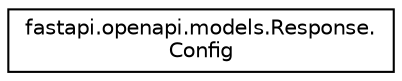 digraph "Graphical Class Hierarchy"
{
 // LATEX_PDF_SIZE
  edge [fontname="Helvetica",fontsize="10",labelfontname="Helvetica",labelfontsize="10"];
  node [fontname="Helvetica",fontsize="10",shape=record];
  rankdir="LR";
  Node0 [label="fastapi.openapi.models.Response.\lConfig",height=0.2,width=0.4,color="black", fillcolor="white", style="filled",URL="$classfastapi_1_1openapi_1_1models_1_1Response_1_1Config.html",tooltip=" "];
}

